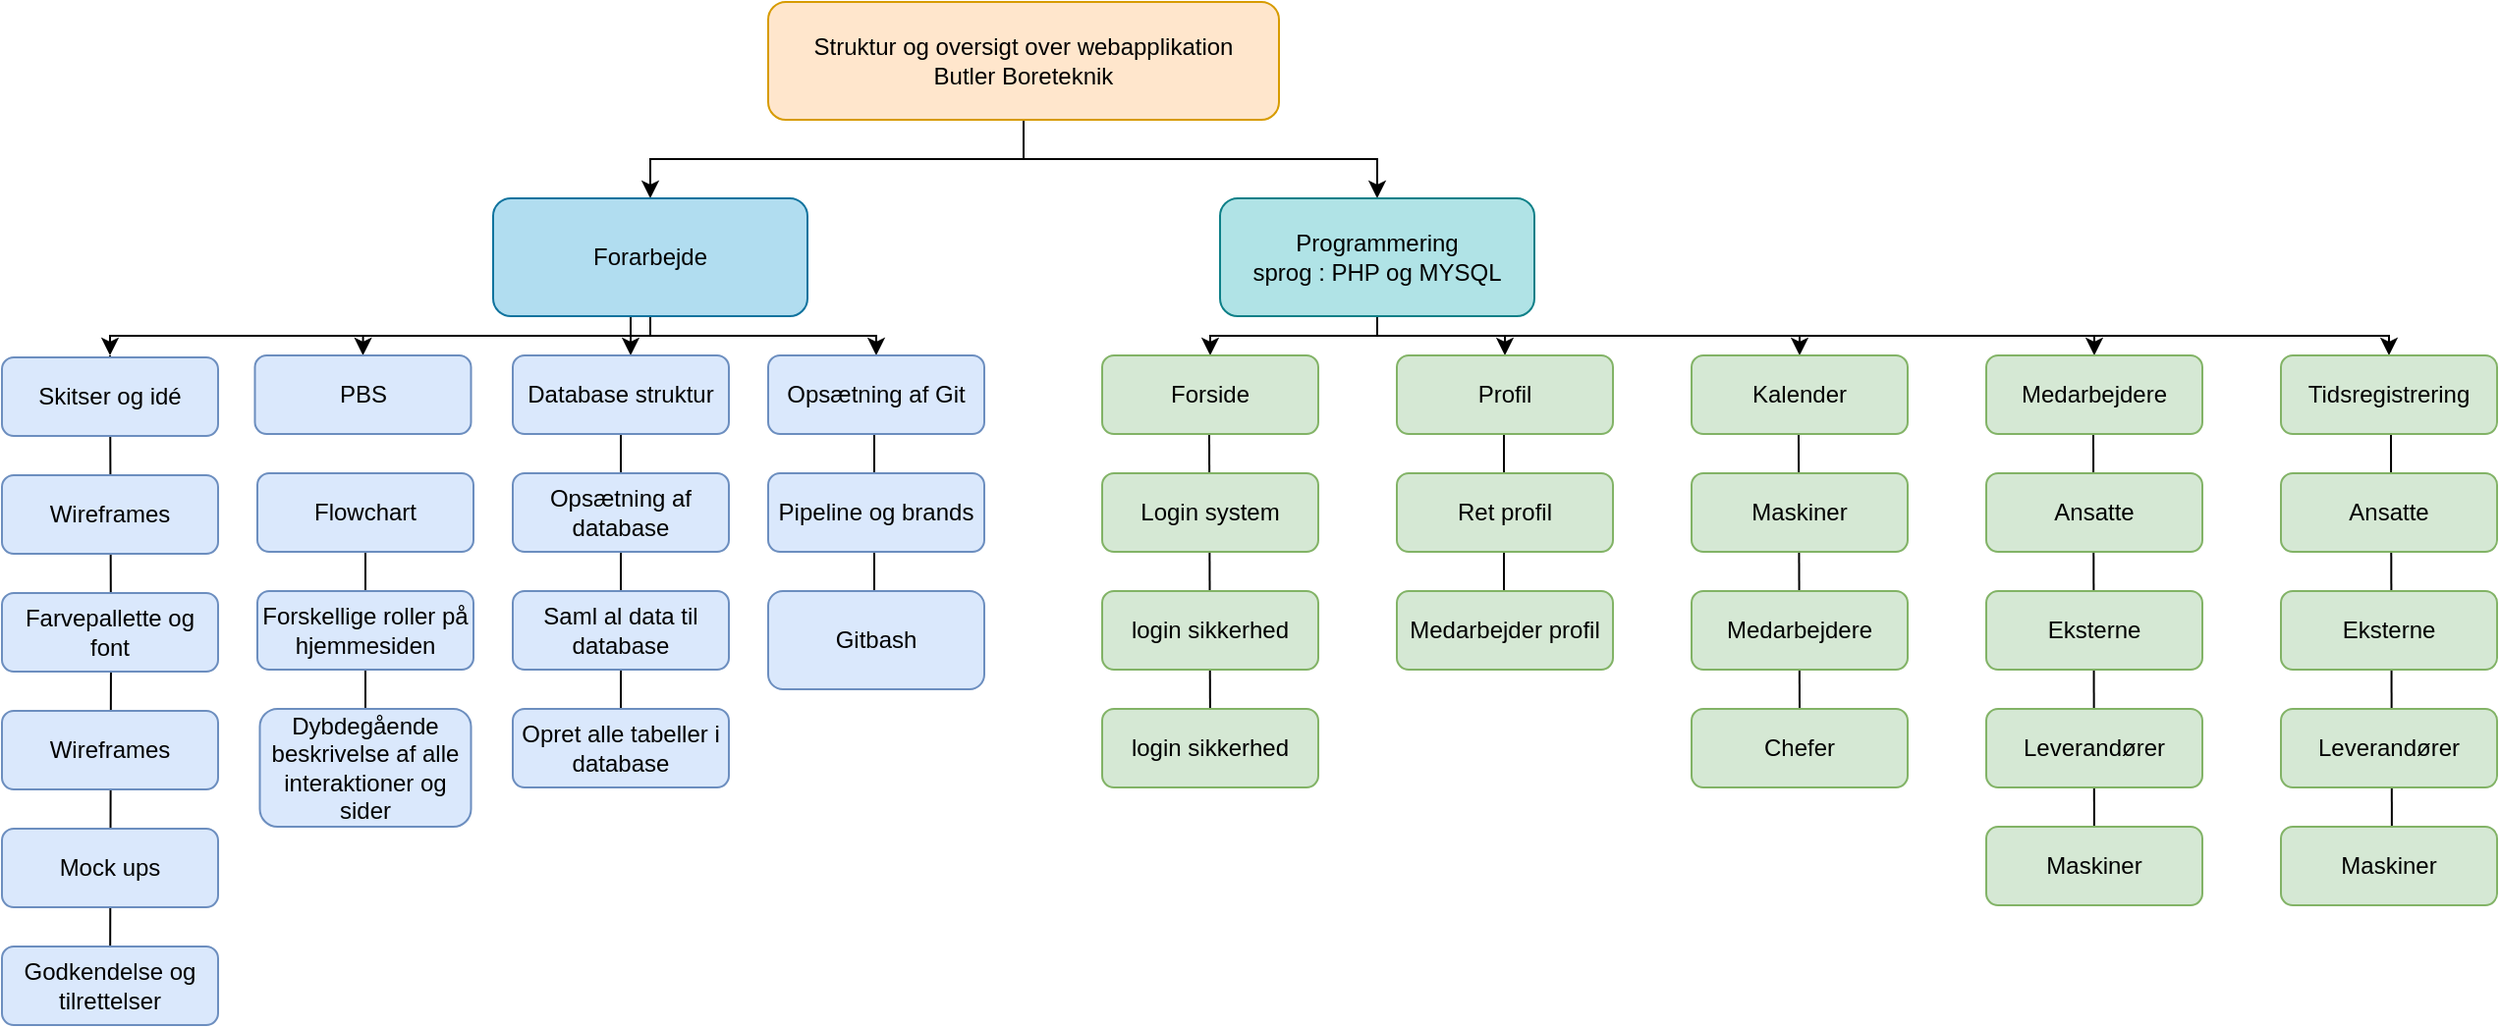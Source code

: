 <mxfile version="17.2.4" type="device"><diagram id="w1GGUaW3p0w9gKl6swso" name="Page-1"><mxGraphModel dx="2272" dy="786" grid="1" gridSize="10" guides="1" tooltips="1" connect="1" arrows="1" fold="1" page="1" pageScale="1" pageWidth="850" pageHeight="1100" math="0" shadow="0"><root><mxCell id="0"/><mxCell id="1" parent="0"/><mxCell id="kMIuVZMkKhsoDBtpszMI-13" value="" style="endArrow=none;html=1;rounded=1;entryX=0.5;entryY=1;entryDx=0;entryDy=0;" edge="1" parent="1"><mxGeometry width="50" height="50" relative="1" as="geometry"><mxPoint x="424" y="560" as="sourcePoint"/><mxPoint x="424" y="480" as="targetPoint"/></mxGeometry></mxCell><mxCell id="kMIuVZMkKhsoDBtpszMI-24" value="" style="endArrow=none;html=1;rounded=1;entryX=0.5;entryY=1;entryDx=0;entryDy=0;" edge="1" parent="1"><mxGeometry width="50" height="50" relative="1" as="geometry"><mxPoint x="1196.455" y="680" as="sourcePoint"/><mxPoint x="1196" y="480" as="targetPoint"/></mxGeometry></mxCell><mxCell id="kMIuVZMkKhsoDBtpszMI-23" value="" style="endArrow=none;html=1;rounded=1;entryX=0.5;entryY=1;entryDx=0;entryDy=0;" edge="1" parent="1" source="z7UrxxZbZ9I-jh5XTgiQ-33"><mxGeometry width="50" height="50" relative="1" as="geometry"><mxPoint x="1044.5" y="560" as="sourcePoint"/><mxPoint x="1044.5" y="480" as="targetPoint"/></mxGeometry></mxCell><mxCell id="kMIuVZMkKhsoDBtpszMI-21" value="" style="endArrow=none;html=1;rounded=1;entryX=0.5;entryY=1;entryDx=0;entryDy=0;exitX=0.5;exitY=0;exitDx=0;exitDy=0;" edge="1" parent="1" source="z7UrxxZbZ9I-jh5XTgiQ-29"><mxGeometry width="50" height="50" relative="1" as="geometry"><mxPoint x="894.5" y="560" as="sourcePoint"/><mxPoint x="894.5" y="480" as="targetPoint"/></mxGeometry></mxCell><mxCell id="kMIuVZMkKhsoDBtpszMI-20" value="" style="endArrow=none;html=1;rounded=1;entryX=0.5;entryY=1;entryDx=0;entryDy=0;" edge="1" parent="1"><mxGeometry width="50" height="50" relative="1" as="geometry"><mxPoint x="744.5" y="560" as="sourcePoint"/><mxPoint x="744.5" y="480" as="targetPoint"/></mxGeometry></mxCell><mxCell id="z7UrxxZbZ9I-jh5XTgiQ-13" value="Ret profil" style="rounded=1;whiteSpace=wrap;html=1;fillColor=#d5e8d4;strokeColor=#82b366;" parent="1" vertex="1"><mxGeometry x="690" y="500" width="110" height="40" as="geometry"/></mxCell><mxCell id="kMIuVZMkKhsoDBtpszMI-19" value="" style="endArrow=none;html=1;rounded=1;entryX=0.5;entryY=1;entryDx=0;entryDy=0;" edge="1" parent="1" source="kMIuVZMkKhsoDBtpszMI-25"><mxGeometry width="50" height="50" relative="1" as="geometry"><mxPoint x="594.5" y="560" as="sourcePoint"/><mxPoint x="594.5" y="480" as="targetPoint"/></mxGeometry></mxCell><mxCell id="kMIuVZMkKhsoDBtpszMI-12" value="" style="endArrow=none;html=1;rounded=1;entryX=0.5;entryY=1;entryDx=0;entryDy=0;" edge="1" parent="1" source="kMIuVZMkKhsoDBtpszMI-27" target="z7UrxxZbZ9I-jh5XTgiQ-19"><mxGeometry width="50" height="50" relative="1" as="geometry"><mxPoint x="560" y="590" as="sourcePoint"/><mxPoint x="610" y="540" as="targetPoint"/></mxGeometry></mxCell><mxCell id="z7UrxxZbZ9I-jh5XTgiQ-24" style="edgeStyle=orthogonalEdgeStyle;rounded=0;orthogonalLoop=1;jettySize=auto;html=1;" parent="1" source="z7UrxxZbZ9I-jh5XTgiQ-1" target="z7UrxxZbZ9I-jh5XTgiQ-3" edge="1"><mxGeometry relative="1" as="geometry"><Array as="points"><mxPoint x="500" y="340"/><mxPoint x="310" y="340"/></Array></mxGeometry></mxCell><mxCell id="z7UrxxZbZ9I-jh5XTgiQ-25" style="edgeStyle=orthogonalEdgeStyle;rounded=0;orthogonalLoop=1;jettySize=auto;html=1;" parent="1" source="z7UrxxZbZ9I-jh5XTgiQ-1" target="z7UrxxZbZ9I-jh5XTgiQ-2" edge="1"><mxGeometry relative="1" as="geometry"/></mxCell><mxCell id="z7UrxxZbZ9I-jh5XTgiQ-1" value="Struktur og oversigt over webapplikation&lt;br&gt;Butler Boreteknik" style="rounded=1;whiteSpace=wrap;html=1;fillColor=#ffe6cc;strokeColor=#d79b00;" parent="1" vertex="1"><mxGeometry x="370" y="260" width="260" height="60" as="geometry"/></mxCell><mxCell id="kMIuVZMkKhsoDBtpszMI-14" style="edgeStyle=orthogonalEdgeStyle;rounded=0;orthogonalLoop=1;jettySize=auto;html=1;entryX=0.5;entryY=0;entryDx=0;entryDy=0;" edge="1" parent="1" source="z7UrxxZbZ9I-jh5XTgiQ-2" target="z7UrxxZbZ9I-jh5XTgiQ-12"><mxGeometry relative="1" as="geometry"><Array as="points"><mxPoint x="680" y="430"/><mxPoint x="595" y="430"/></Array></mxGeometry></mxCell><mxCell id="kMIuVZMkKhsoDBtpszMI-15" style="edgeStyle=orthogonalEdgeStyle;rounded=0;orthogonalLoop=1;jettySize=auto;html=1;" edge="1" parent="1" source="z7UrxxZbZ9I-jh5XTgiQ-2" target="z7UrxxZbZ9I-jh5XTgiQ-10"><mxGeometry relative="1" as="geometry"><Array as="points"><mxPoint x="680" y="430"/><mxPoint x="745" y="430"/></Array></mxGeometry></mxCell><mxCell id="kMIuVZMkKhsoDBtpszMI-16" style="edgeStyle=orthogonalEdgeStyle;rounded=0;orthogonalLoop=1;jettySize=auto;html=1;" edge="1" parent="1" source="z7UrxxZbZ9I-jh5XTgiQ-2" target="z7UrxxZbZ9I-jh5XTgiQ-15"><mxGeometry relative="1" as="geometry"><Array as="points"><mxPoint x="680" y="430"/><mxPoint x="895" y="430"/></Array></mxGeometry></mxCell><mxCell id="kMIuVZMkKhsoDBtpszMI-17" style="edgeStyle=orthogonalEdgeStyle;rounded=0;orthogonalLoop=1;jettySize=auto;html=1;" edge="1" parent="1" source="z7UrxxZbZ9I-jh5XTgiQ-2" target="z7UrxxZbZ9I-jh5XTgiQ-14"><mxGeometry relative="1" as="geometry"><Array as="points"><mxPoint x="680" y="430"/><mxPoint x="1045" y="430"/></Array></mxGeometry></mxCell><mxCell id="kMIuVZMkKhsoDBtpszMI-18" style="edgeStyle=orthogonalEdgeStyle;rounded=0;orthogonalLoop=1;jettySize=auto;html=1;" edge="1" parent="1" source="z7UrxxZbZ9I-jh5XTgiQ-2" target="z7UrxxZbZ9I-jh5XTgiQ-34"><mxGeometry relative="1" as="geometry"><Array as="points"><mxPoint x="680" y="430"/><mxPoint x="1195" y="430"/></Array></mxGeometry></mxCell><mxCell id="z7UrxxZbZ9I-jh5XTgiQ-2" value="Programmering&lt;br&gt;sprog : PHP og MYSQL" style="rounded=1;whiteSpace=wrap;html=1;fillColor=#b0e3e6;strokeColor=#0e8088;" parent="1" vertex="1"><mxGeometry x="600" y="360" width="160" height="60" as="geometry"/></mxCell><mxCell id="kMIuVZMkKhsoDBtpszMI-4" style="edgeStyle=orthogonalEdgeStyle;rounded=0;orthogonalLoop=1;jettySize=auto;html=1;entryX=0.5;entryY=0;entryDx=0;entryDy=0;" edge="1" parent="1" source="z7UrxxZbZ9I-jh5XTgiQ-3"><mxGeometry relative="1" as="geometry"><mxPoint x="35" y="440" as="targetPoint"/><Array as="points"><mxPoint x="310" y="430"/><mxPoint x="35" y="430"/></Array></mxGeometry></mxCell><mxCell id="kMIuVZMkKhsoDBtpszMI-5" style="edgeStyle=orthogonalEdgeStyle;rounded=0;orthogonalLoop=1;jettySize=auto;html=1;entryX=0.5;entryY=0;entryDx=0;entryDy=0;" edge="1" parent="1" source="z7UrxxZbZ9I-jh5XTgiQ-3" target="kMIuVZMkKhsoDBtpszMI-26"><mxGeometry relative="1" as="geometry"><Array as="points"><mxPoint x="310" y="430"/><mxPoint x="164" y="430"/></Array></mxGeometry></mxCell><mxCell id="kMIuVZMkKhsoDBtpszMI-6" style="edgeStyle=orthogonalEdgeStyle;rounded=0;orthogonalLoop=1;jettySize=auto;html=1;" edge="1" parent="1" source="z7UrxxZbZ9I-jh5XTgiQ-3" target="z7UrxxZbZ9I-jh5XTgiQ-19"><mxGeometry relative="1" as="geometry"><Array as="points"><mxPoint x="300" y="430"/><mxPoint x="300" y="430"/></Array></mxGeometry></mxCell><mxCell id="kMIuVZMkKhsoDBtpszMI-7" style="edgeStyle=orthogonalEdgeStyle;rounded=0;orthogonalLoop=1;jettySize=auto;html=1;" edge="1" parent="1" source="z7UrxxZbZ9I-jh5XTgiQ-3" target="kMIuVZMkKhsoDBtpszMI-1"><mxGeometry relative="1" as="geometry"><Array as="points"><mxPoint x="310" y="430"/><mxPoint x="425" y="430"/></Array></mxGeometry></mxCell><mxCell id="z7UrxxZbZ9I-jh5XTgiQ-3" value="Forarbejde" style="rounded=1;whiteSpace=wrap;html=1;fillColor=#b1ddf0;strokeColor=#10739e;" parent="1" vertex="1"><mxGeometry x="230" y="360" width="160" height="60" as="geometry"/></mxCell><mxCell id="kMIuVZMkKhsoDBtpszMI-8" style="edgeStyle=orthogonalEdgeStyle;rounded=0;orthogonalLoop=1;jettySize=auto;html=1;entryX=0.5;entryY=0.75;entryDx=0;entryDy=0;entryPerimeter=0;" edge="1" parent="1" target="z7UrxxZbZ9I-jh5XTgiQ-22"><mxGeometry relative="1" as="geometry"><mxPoint x="35" y="440" as="sourcePoint"/></mxGeometry></mxCell><mxCell id="z7UrxxZbZ9I-jh5XTgiQ-7" value="Wireframes" style="rounded=1;whiteSpace=wrap;html=1;fillColor=#dae8fc;strokeColor=#6c8ebf;" parent="1" vertex="1"><mxGeometry x="-20" y="621" width="110" height="40" as="geometry"/></mxCell><mxCell id="kMIuVZMkKhsoDBtpszMI-9" style="edgeStyle=orthogonalEdgeStyle;rounded=0;orthogonalLoop=1;jettySize=auto;html=1;entryX=0.5;entryY=0.833;entryDx=0;entryDy=0;entryPerimeter=0;" edge="1" parent="1" source="z7UrxxZbZ9I-jh5XTgiQ-9" target="z7UrxxZbZ9I-jh5XTgiQ-8"><mxGeometry relative="1" as="geometry"/></mxCell><mxCell id="z7UrxxZbZ9I-jh5XTgiQ-9" value="Flowchart" style="rounded=1;whiteSpace=wrap;html=1;fillColor=#dae8fc;strokeColor=#6c8ebf;" parent="1" vertex="1"><mxGeometry x="110" y="500" width="110" height="40" as="geometry"/></mxCell><mxCell id="z7UrxxZbZ9I-jh5XTgiQ-10" value="Profil" style="rounded=1;whiteSpace=wrap;html=1;fillColor=#d5e8d4;strokeColor=#82b366;" parent="1" vertex="1"><mxGeometry x="690" y="440" width="110" height="40" as="geometry"/></mxCell><mxCell id="z7UrxxZbZ9I-jh5XTgiQ-11" value="Medarbejder profil" style="rounded=1;whiteSpace=wrap;html=1;fillColor=#d5e8d4;strokeColor=#82b366;" parent="1" vertex="1"><mxGeometry x="690" y="560" width="110" height="40" as="geometry"/></mxCell><mxCell id="z7UrxxZbZ9I-jh5XTgiQ-12" value="Forside" style="rounded=1;whiteSpace=wrap;html=1;fillColor=#d5e8d4;strokeColor=#82b366;" parent="1" vertex="1"><mxGeometry x="540" y="440" width="110" height="40" as="geometry"/></mxCell><mxCell id="z7UrxxZbZ9I-jh5XTgiQ-14" value="Medarbejdere" style="rounded=1;whiteSpace=wrap;html=1;fillColor=#d5e8d4;strokeColor=#82b366;" parent="1" vertex="1"><mxGeometry x="990" y="440" width="110" height="40" as="geometry"/></mxCell><mxCell id="z7UrxxZbZ9I-jh5XTgiQ-15" value="Kalender" style="rounded=1;whiteSpace=wrap;html=1;fillColor=#d5e8d4;strokeColor=#82b366;" parent="1" vertex="1"><mxGeometry x="840" y="440" width="110" height="40" as="geometry"/></mxCell><mxCell id="z7UrxxZbZ9I-jh5XTgiQ-16" value="Login system" style="rounded=1;whiteSpace=wrap;html=1;fillColor=#d5e8d4;strokeColor=#82b366;" parent="1" vertex="1"><mxGeometry x="540" y="500" width="110" height="40" as="geometry"/></mxCell><mxCell id="z7UrxxZbZ9I-jh5XTgiQ-18" value="login sikkerhed" style="rounded=1;whiteSpace=wrap;html=1;fillColor=#d5e8d4;strokeColor=#82b366;" parent="1" vertex="1"><mxGeometry x="540" y="560" width="110" height="40" as="geometry"/></mxCell><mxCell id="z7UrxxZbZ9I-jh5XTgiQ-19" value="Database struktur" style="rounded=1;whiteSpace=wrap;html=1;fillColor=#dae8fc;strokeColor=#6c8ebf;" parent="1" vertex="1"><mxGeometry x="240" y="440" width="110" height="40" as="geometry"/></mxCell><mxCell id="z7UrxxZbZ9I-jh5XTgiQ-20" value="Opsætning af database" style="rounded=1;whiteSpace=wrap;html=1;fillColor=#dae8fc;strokeColor=#6c8ebf;" parent="1" vertex="1"><mxGeometry x="240" y="500" width="110" height="40" as="geometry"/></mxCell><mxCell id="z7UrxxZbZ9I-jh5XTgiQ-21" value="Saml al data til database" style="rounded=1;whiteSpace=wrap;html=1;fillColor=#dae8fc;strokeColor=#6c8ebf;" parent="1" vertex="1"><mxGeometry x="240" y="560" width="110" height="40" as="geometry"/></mxCell><mxCell id="z7UrxxZbZ9I-jh5XTgiQ-22" value="Godkendelse og tilrettelser" style="rounded=1;whiteSpace=wrap;html=1;fillColor=#dae8fc;strokeColor=#6c8ebf;" parent="1" vertex="1"><mxGeometry x="-20" y="741" width="110" height="40" as="geometry"/></mxCell><mxCell id="z7UrxxZbZ9I-jh5XTgiQ-23" value="Forskellige roller på hjemmesiden" style="rounded=1;whiteSpace=wrap;html=1;fillColor=#dae8fc;strokeColor=#6c8ebf;" parent="1" vertex="1"><mxGeometry x="110" y="560" width="110" height="40" as="geometry"/></mxCell><mxCell id="z7UrxxZbZ9I-jh5XTgiQ-26" value="Maskiner" style="rounded=1;whiteSpace=wrap;html=1;fillColor=#d5e8d4;strokeColor=#82b366;" parent="1" vertex="1"><mxGeometry x="840" y="500" width="110" height="40" as="geometry"/></mxCell><mxCell id="z7UrxxZbZ9I-jh5XTgiQ-28" value="Medarbejdere" style="rounded=1;whiteSpace=wrap;html=1;fillColor=#d5e8d4;strokeColor=#82b366;" parent="1" vertex="1"><mxGeometry x="840" y="560" width="110" height="40" as="geometry"/></mxCell><mxCell id="z7UrxxZbZ9I-jh5XTgiQ-29" value="Chefer" style="rounded=1;whiteSpace=wrap;html=1;fillColor=#d5e8d4;strokeColor=#82b366;" parent="1" vertex="1"><mxGeometry x="840" y="620" width="110" height="40" as="geometry"/></mxCell><mxCell id="z7UrxxZbZ9I-jh5XTgiQ-30" value="Ansatte" style="rounded=1;whiteSpace=wrap;html=1;fillColor=#d5e8d4;strokeColor=#82b366;" parent="1" vertex="1"><mxGeometry x="990" y="500" width="110" height="40" as="geometry"/></mxCell><mxCell id="z7UrxxZbZ9I-jh5XTgiQ-31" value="Eksterne" style="rounded=1;whiteSpace=wrap;html=1;fillColor=#d5e8d4;strokeColor=#82b366;" parent="1" vertex="1"><mxGeometry x="990" y="560" width="110" height="40" as="geometry"/></mxCell><mxCell id="z7UrxxZbZ9I-jh5XTgiQ-32" value="Leverandører" style="rounded=1;whiteSpace=wrap;html=1;fillColor=#d5e8d4;strokeColor=#82b366;" parent="1" vertex="1"><mxGeometry x="990" y="620" width="110" height="40" as="geometry"/></mxCell><mxCell id="z7UrxxZbZ9I-jh5XTgiQ-33" value="Maskiner" style="rounded=1;whiteSpace=wrap;html=1;fillColor=#d5e8d4;strokeColor=#82b366;" parent="1" vertex="1"><mxGeometry x="990" y="680" width="110" height="40" as="geometry"/></mxCell><mxCell id="z7UrxxZbZ9I-jh5XTgiQ-34" value="Tidsregistrering" style="rounded=1;whiteSpace=wrap;html=1;fillColor=#d5e8d4;strokeColor=#82b366;" parent="1" vertex="1"><mxGeometry x="1140" y="440" width="110" height="40" as="geometry"/></mxCell><mxCell id="z7UrxxZbZ9I-jh5XTgiQ-35" value="Ansatte" style="rounded=1;whiteSpace=wrap;html=1;fillColor=#d5e8d4;strokeColor=#82b366;" parent="1" vertex="1"><mxGeometry x="1140" y="500" width="110" height="40" as="geometry"/></mxCell><mxCell id="z7UrxxZbZ9I-jh5XTgiQ-36" value="Eksterne" style="rounded=1;whiteSpace=wrap;html=1;fillColor=#d5e8d4;strokeColor=#82b366;" parent="1" vertex="1"><mxGeometry x="1140" y="560" width="110" height="40" as="geometry"/></mxCell><mxCell id="z7UrxxZbZ9I-jh5XTgiQ-37" value="Leverandører" style="rounded=1;whiteSpace=wrap;html=1;fillColor=#d5e8d4;strokeColor=#82b366;" parent="1" vertex="1"><mxGeometry x="1140" y="620" width="110" height="40" as="geometry"/></mxCell><mxCell id="z7UrxxZbZ9I-jh5XTgiQ-38" value="Maskiner" style="rounded=1;whiteSpace=wrap;html=1;fillColor=#d5e8d4;strokeColor=#82b366;" parent="1" vertex="1"><mxGeometry x="1140" y="680" width="110" height="40" as="geometry"/></mxCell><mxCell id="z7UrxxZbZ9I-jh5XTgiQ-39" value="Farvepallette og font" style="rounded=1;whiteSpace=wrap;html=1;fillColor=#dae8fc;strokeColor=#6c8ebf;" parent="1" vertex="1"><mxGeometry x="-20" y="561" width="110" height="40" as="geometry"/></mxCell><mxCell id="z7UrxxZbZ9I-jh5XTgiQ-40" value="Wireframes" style="rounded=1;whiteSpace=wrap;html=1;fillColor=#dae8fc;strokeColor=#6c8ebf;" parent="1" vertex="1"><mxGeometry x="-20" y="501" width="110" height="40" as="geometry"/></mxCell><mxCell id="kMIuVZMkKhsoDBtpszMI-1" value="Opsætning af Git" style="rounded=1;whiteSpace=wrap;html=1;fillColor=#dae8fc;strokeColor=#6c8ebf;" vertex="1" parent="1"><mxGeometry x="370" y="440" width="110" height="40" as="geometry"/></mxCell><mxCell id="kMIuVZMkKhsoDBtpszMI-2" value="Pipeline og brands" style="rounded=1;whiteSpace=wrap;html=1;fillColor=#dae8fc;strokeColor=#6c8ebf;" vertex="1" parent="1"><mxGeometry x="370" y="500" width="110" height="40" as="geometry"/></mxCell><mxCell id="kMIuVZMkKhsoDBtpszMI-3" value="Gitbash" style="rounded=1;whiteSpace=wrap;html=1;fillColor=#dae8fc;strokeColor=#6c8ebf;" vertex="1" parent="1"><mxGeometry x="370" y="560" width="110" height="50" as="geometry"/></mxCell><mxCell id="z7UrxxZbZ9I-jh5XTgiQ-5" value="Mock ups" style="rounded=1;whiteSpace=wrap;html=1;fillColor=#dae8fc;strokeColor=#6c8ebf;" parent="1" vertex="1"><mxGeometry x="-20" y="681" width="110" height="40" as="geometry"/></mxCell><mxCell id="z7UrxxZbZ9I-jh5XTgiQ-4" value="Skitser og idé" style="rounded=1;whiteSpace=wrap;html=1;fillColor=#dae8fc;strokeColor=#6c8ebf;" parent="1" vertex="1"><mxGeometry x="-20" y="441" width="110" height="40" as="geometry"/></mxCell><mxCell id="z7UrxxZbZ9I-jh5XTgiQ-8" value="Dybdegående beskrivelse af alle interaktioner og sider" style="rounded=1;whiteSpace=wrap;html=1;fillColor=#dae8fc;strokeColor=#6c8ebf;" parent="1" vertex="1"><mxGeometry x="111.25" y="620" width="107.5" height="60" as="geometry"/></mxCell><mxCell id="kMIuVZMkKhsoDBtpszMI-25" value="login sikkerhed" style="rounded=1;whiteSpace=wrap;html=1;fillColor=#d5e8d4;strokeColor=#82b366;" vertex="1" parent="1"><mxGeometry x="540" y="620" width="110" height="40" as="geometry"/></mxCell><mxCell id="kMIuVZMkKhsoDBtpszMI-26" value="PBS" style="rounded=1;whiteSpace=wrap;html=1;fillColor=#dae8fc;strokeColor=#6c8ebf;" vertex="1" parent="1"><mxGeometry x="108.75" y="440" width="110" height="40" as="geometry"/></mxCell><mxCell id="kMIuVZMkKhsoDBtpszMI-27" value="Opret alle tabeller i database" style="rounded=1;whiteSpace=wrap;html=1;fillColor=#dae8fc;strokeColor=#6c8ebf;" vertex="1" parent="1"><mxGeometry x="240" y="620" width="110" height="40" as="geometry"/></mxCell></root></mxGraphModel></diagram></mxfile>